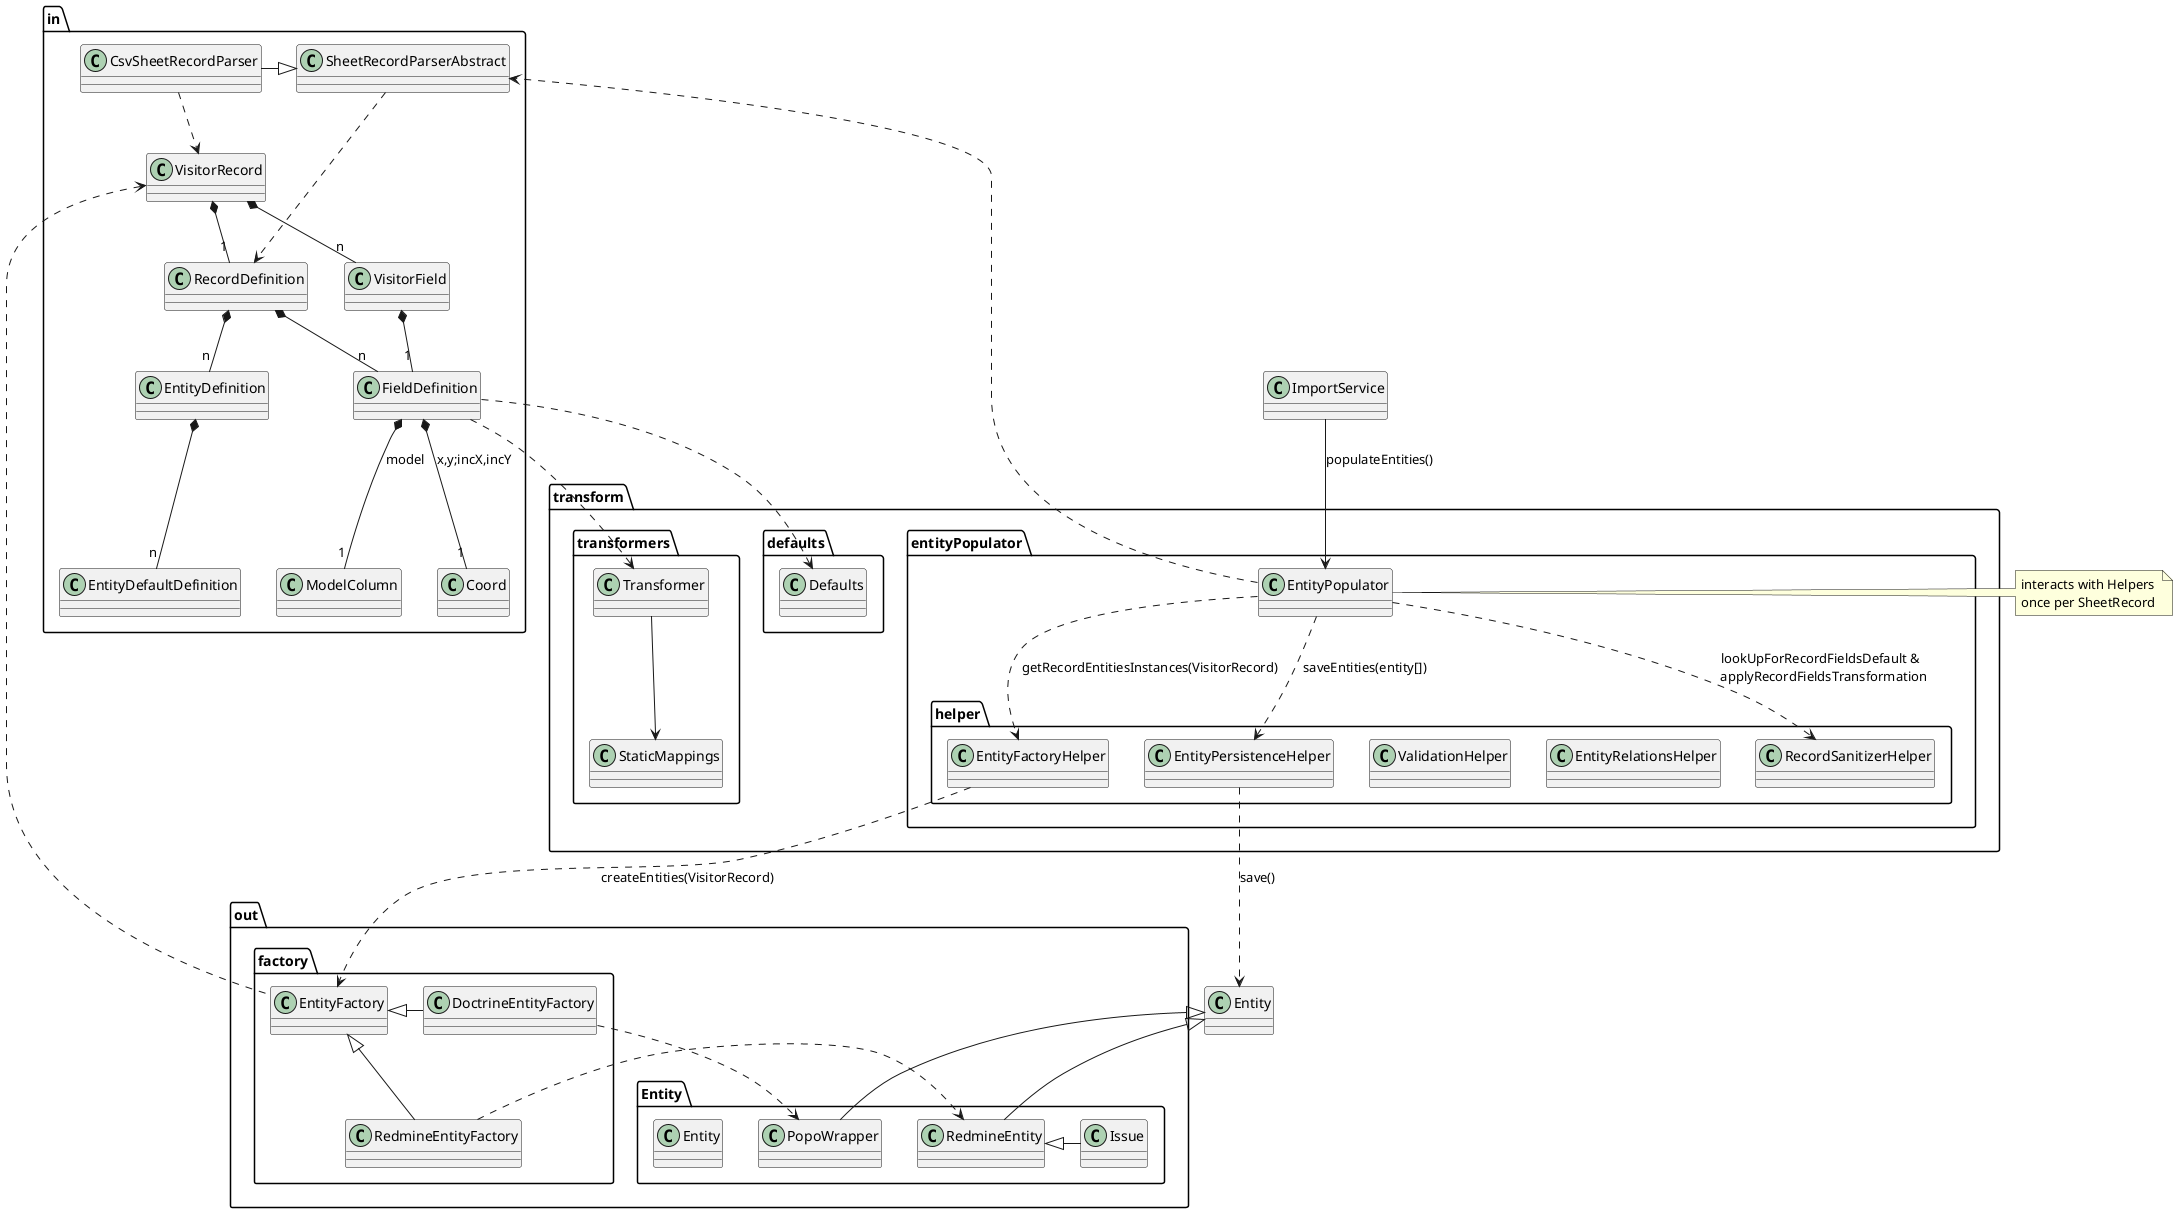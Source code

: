 @startuml
package in {
    class CsvSheetRecordParser
    class SheetRecordParserAbstract
    class FieldDefinition
    class VisitorRecord
    class EntityDefinition
    class VisitorField
    class EntityDefaultDefinition
    class ModelColumn
    class RecordDefinition
    class Coord
}

package transform {
    package transformers {
        class StaticMappings
        class Transformer
    }
    package entityPopulator {
        class EntityPopulator

        package helper {
            class EntityRelationsHelper
            class ValidationHelper
            class EntityPersistenceHelper
            class EntityFactoryHelper
            class RecordSanitizerHelper
        }
    }
    package defaults {
        class Defaults
    }
}

package out {
    package factory {
        class DoctrineEntityFactory
        class EntityFactory
        class RedmineEntityFactory
    }
    package Entity {
        class Entity
        class Issue
        class RedmineEntity
        class PopoWrapper
    }
}

SheetRecordParserAbstract <|- CsvSheetRecordParser
RecordDefinition *-- "n" FieldDefinition
RecordDefinition *-- "n" EntityDefinition
EntityDefinition *-- "n" EntityDefaultDefinition
FieldDefinition  *-- "1" ModelColumn : model
FieldDefinition  *-- "1" Coord : x,y;incX,incY
FieldDefinition  ..> Transformer
FieldDefinition  ..> Defaults

VisitorRecord *-- "1" RecordDefinition 
VisitorRecord *-- "n" VisitorField
VisitorField *-- "1" FieldDefinition


SheetRecordParserAbstract ..> RecordDefinition
CsvSheetRecordParser ..> VisitorRecord

EntityPopulator ..> SheetRecordParserAbstract
EntityPopulator ..> EntityFactoryHelper : getRecordEntitiesInstances(VisitorRecord)
EntityPopulator ..> RecordSanitizerHelper : lookUpForRecordFieldsDefault & \n applyRecordFieldsTransformation

EntityPopulator ..> EntityPersistenceHelper : saveEntities(entity[])

Entity <|-down- RedmineEntity
RedmineEntity <|- Issue

Transformer --> StaticMappings

Entity <|- PopoWrapper

EntityFactory <|-down- RedmineEntityFactory
EntityFactory <|- DoctrineEntityFactory

RedmineEntityFactory .> RedmineEntity
DoctrineEntityFactory .> PopoWrapper

EntityFactoryHelper .> EntityFactory : createEntities(VisitorRecord)

EntityFactory .up.> VisitorRecord
ImportService --> EntityPopulator : populateEntities()

EntityPersistenceHelper ..> Entity : save()

note left of EntityPopulator 
  interacts with Helpers 
  once per SheetRecord
end note

@enduml